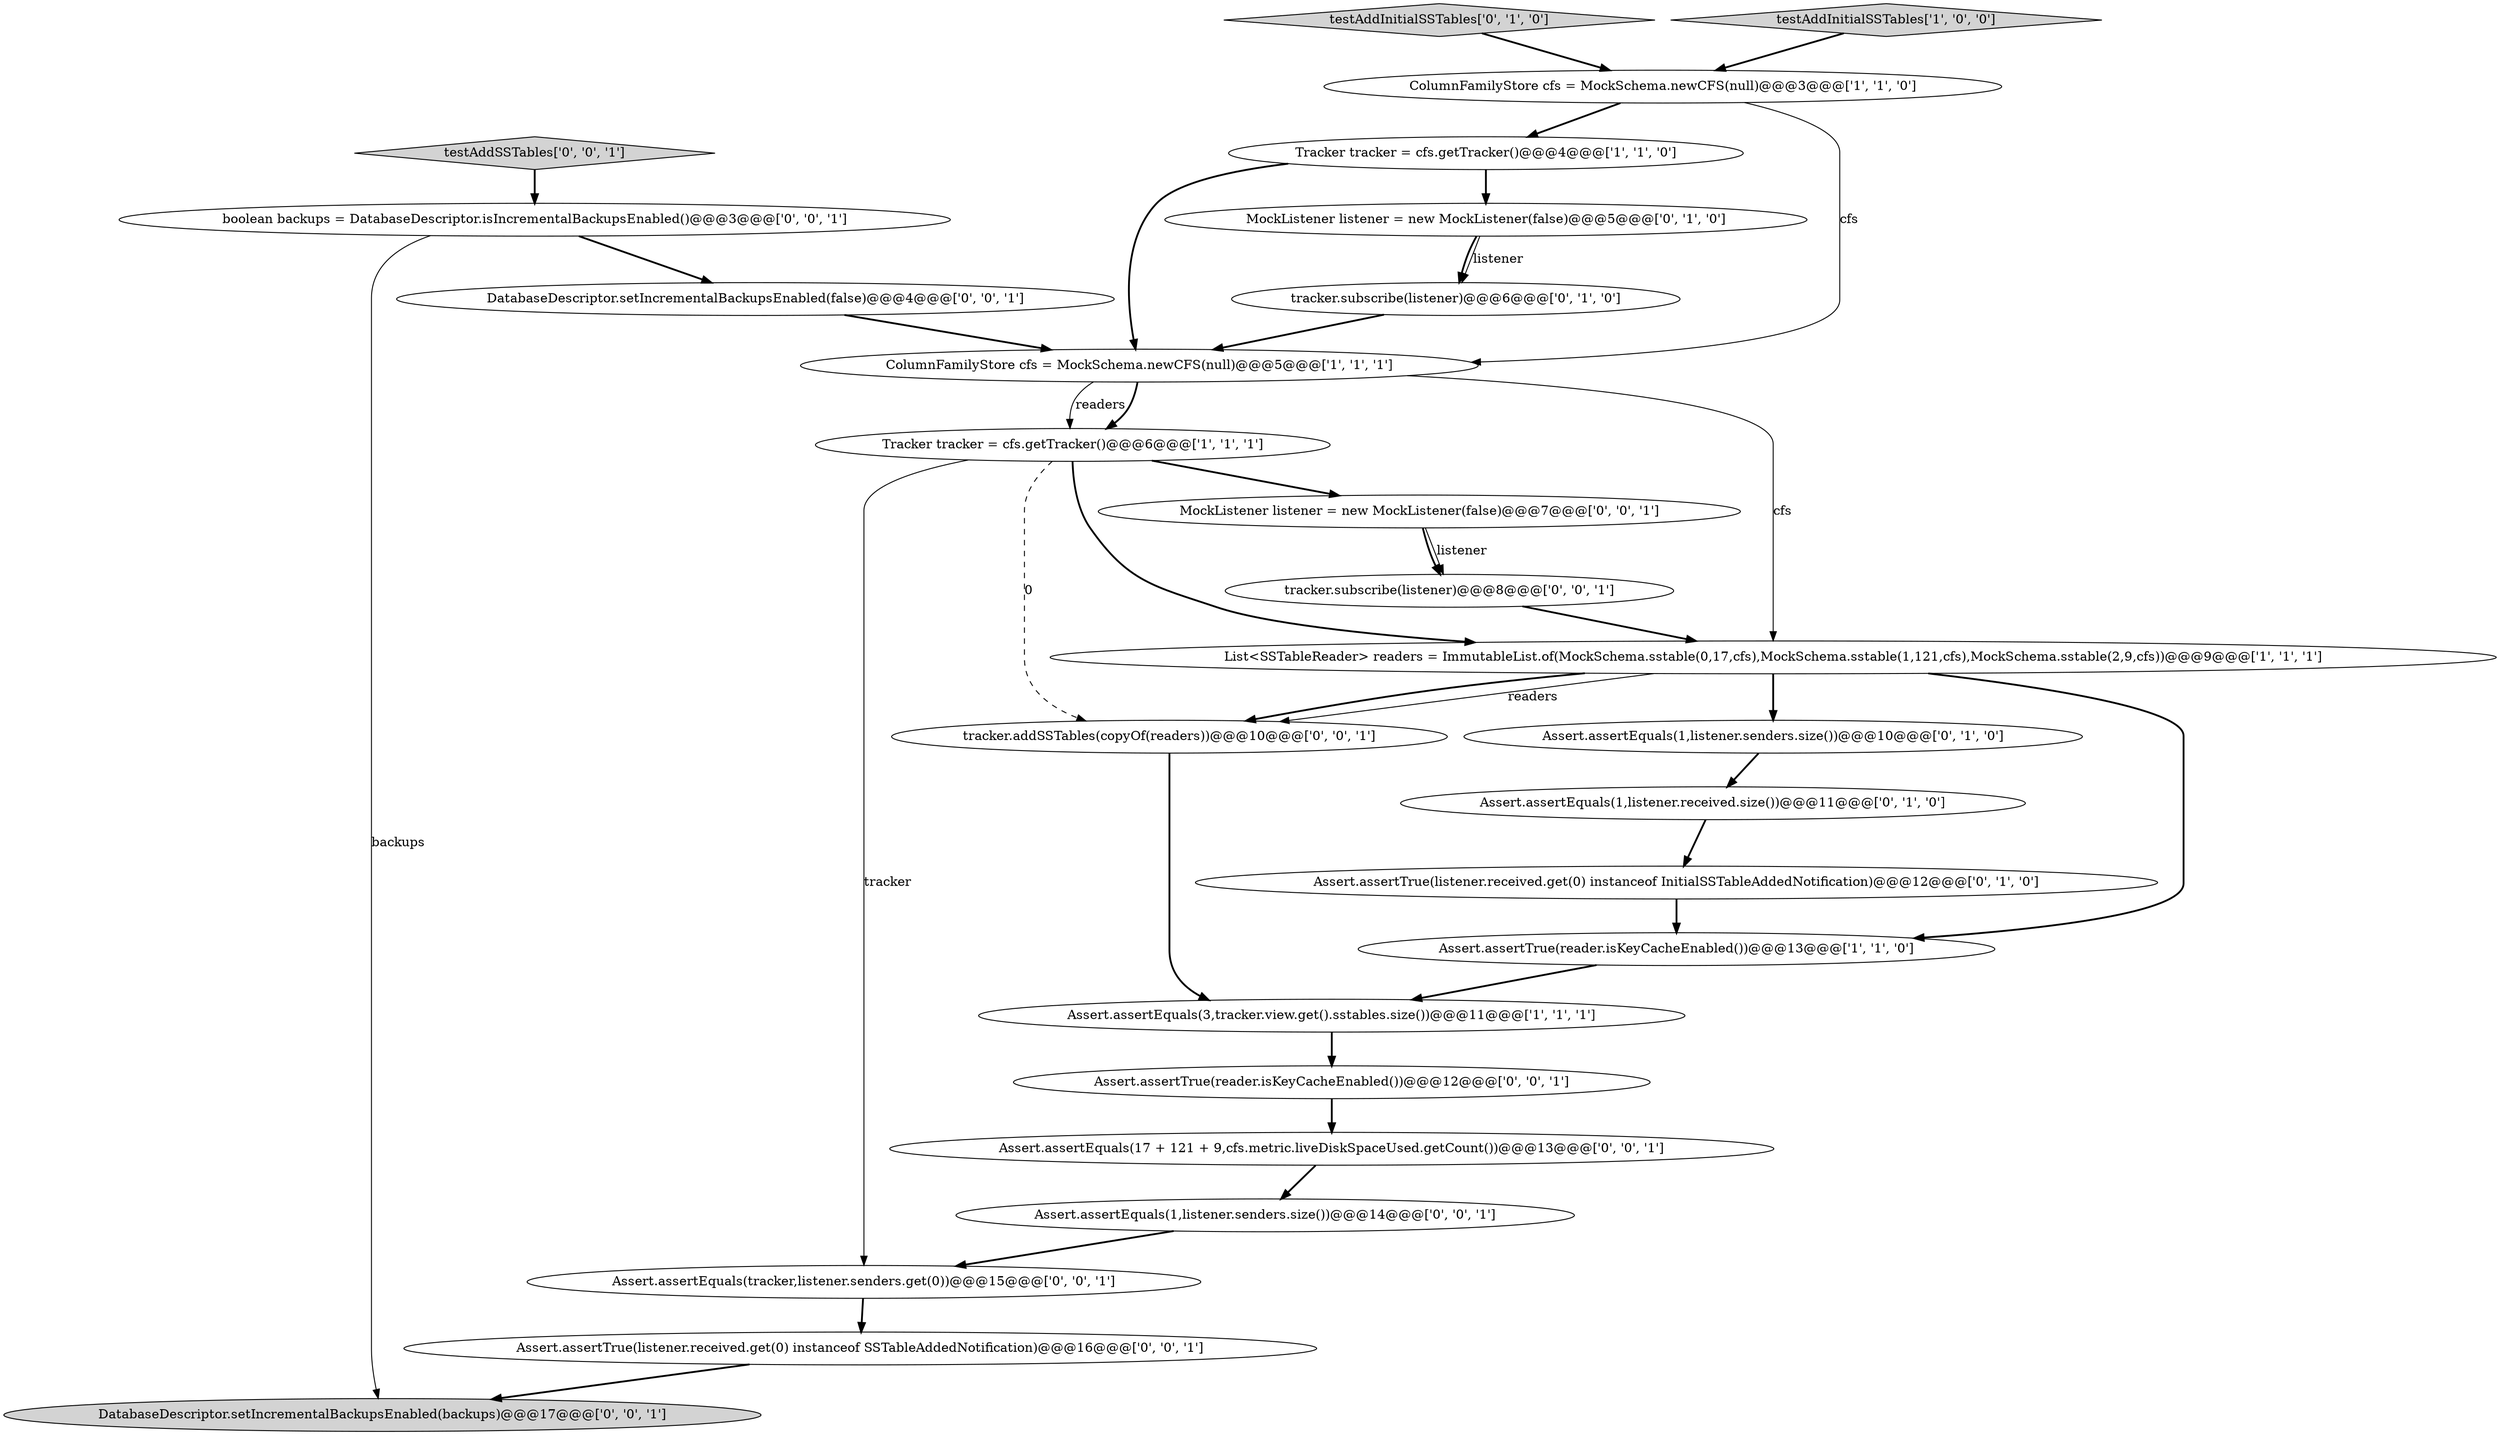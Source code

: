 digraph {
5 [style = filled, label = "ColumnFamilyStore cfs = MockSchema.newCFS(null)@@@3@@@['1', '1', '0']", fillcolor = white, shape = ellipse image = "AAA0AAABBB1BBB"];
19 [style = filled, label = "tracker.addSSTables(copyOf(readers))@@@10@@@['0', '0', '1']", fillcolor = white, shape = ellipse image = "AAA0AAABBB3BBB"];
3 [style = filled, label = "List<SSTableReader> readers = ImmutableList.of(MockSchema.sstable(0,17,cfs),MockSchema.sstable(1,121,cfs),MockSchema.sstable(2,9,cfs))@@@9@@@['1', '1', '1']", fillcolor = white, shape = ellipse image = "AAA0AAABBB1BBB"];
15 [style = filled, label = "DatabaseDescriptor.setIncrementalBackupsEnabled(false)@@@4@@@['0', '0', '1']", fillcolor = white, shape = ellipse image = "AAA0AAABBB3BBB"];
17 [style = filled, label = "Assert.assertEquals(17 + 121 + 9,cfs.metric.liveDiskSpaceUsed.getCount())@@@13@@@['0', '0', '1']", fillcolor = white, shape = ellipse image = "AAA0AAABBB3BBB"];
16 [style = filled, label = "Assert.assertTrue(reader.isKeyCacheEnabled())@@@12@@@['0', '0', '1']", fillcolor = white, shape = ellipse image = "AAA0AAABBB3BBB"];
13 [style = filled, label = "testAddInitialSSTables['0', '1', '0']", fillcolor = lightgray, shape = diamond image = "AAA0AAABBB2BBB"];
7 [style = filled, label = "Tracker tracker = cfs.getTracker()@@@6@@@['1', '1', '1']", fillcolor = white, shape = ellipse image = "AAA0AAABBB1BBB"];
21 [style = filled, label = "MockListener listener = new MockListener(false)@@@7@@@['0', '0', '1']", fillcolor = white, shape = ellipse image = "AAA0AAABBB3BBB"];
2 [style = filled, label = "Tracker tracker = cfs.getTracker()@@@4@@@['1', '1', '0']", fillcolor = white, shape = ellipse image = "AAA0AAABBB1BBB"];
24 [style = filled, label = "boolean backups = DatabaseDescriptor.isIncrementalBackupsEnabled()@@@3@@@['0', '0', '1']", fillcolor = white, shape = ellipse image = "AAA0AAABBB3BBB"];
23 [style = filled, label = "DatabaseDescriptor.setIncrementalBackupsEnabled(backups)@@@17@@@['0', '0', '1']", fillcolor = lightgray, shape = ellipse image = "AAA0AAABBB3BBB"];
9 [style = filled, label = "Assert.assertEquals(1,listener.senders.size())@@@10@@@['0', '1', '0']", fillcolor = white, shape = ellipse image = "AAA1AAABBB2BBB"];
18 [style = filled, label = "Assert.assertEquals(1,listener.senders.size())@@@14@@@['0', '0', '1']", fillcolor = white, shape = ellipse image = "AAA0AAABBB3BBB"];
20 [style = filled, label = "testAddSSTables['0', '0', '1']", fillcolor = lightgray, shape = diamond image = "AAA0AAABBB3BBB"];
25 [style = filled, label = "Assert.assertEquals(tracker,listener.senders.get(0))@@@15@@@['0', '0', '1']", fillcolor = white, shape = ellipse image = "AAA0AAABBB3BBB"];
6 [style = filled, label = "ColumnFamilyStore cfs = MockSchema.newCFS(null)@@@5@@@['1', '1', '1']", fillcolor = white, shape = ellipse image = "AAA0AAABBB1BBB"];
8 [style = filled, label = "tracker.subscribe(listener)@@@6@@@['0', '1', '0']", fillcolor = white, shape = ellipse image = "AAA1AAABBB2BBB"];
14 [style = filled, label = "tracker.subscribe(listener)@@@8@@@['0', '0', '1']", fillcolor = white, shape = ellipse image = "AAA0AAABBB3BBB"];
4 [style = filled, label = "Assert.assertEquals(3,tracker.view.get().sstables.size())@@@11@@@['1', '1', '1']", fillcolor = white, shape = ellipse image = "AAA0AAABBB1BBB"];
1 [style = filled, label = "testAddInitialSSTables['1', '0', '0']", fillcolor = lightgray, shape = diamond image = "AAA0AAABBB1BBB"];
22 [style = filled, label = "Assert.assertTrue(listener.received.get(0) instanceof SSTableAddedNotification)@@@16@@@['0', '0', '1']", fillcolor = white, shape = ellipse image = "AAA0AAABBB3BBB"];
11 [style = filled, label = "MockListener listener = new MockListener(false)@@@5@@@['0', '1', '0']", fillcolor = white, shape = ellipse image = "AAA1AAABBB2BBB"];
0 [style = filled, label = "Assert.assertTrue(reader.isKeyCacheEnabled())@@@13@@@['1', '1', '0']", fillcolor = white, shape = ellipse image = "AAA0AAABBB1BBB"];
10 [style = filled, label = "Assert.assertEquals(1,listener.received.size())@@@11@@@['0', '1', '0']", fillcolor = white, shape = ellipse image = "AAA1AAABBB2BBB"];
12 [style = filled, label = "Assert.assertTrue(listener.received.get(0) instanceof InitialSSTableAddedNotification)@@@12@@@['0', '1', '0']", fillcolor = white, shape = ellipse image = "AAA1AAABBB2BBB"];
5->2 [style = bold, label=""];
12->0 [style = bold, label=""];
21->14 [style = bold, label=""];
0->4 [style = bold, label=""];
14->3 [style = bold, label=""];
4->16 [style = bold, label=""];
11->8 [style = solid, label="listener"];
2->11 [style = bold, label=""];
3->19 [style = solid, label="readers"];
7->25 [style = solid, label="tracker"];
24->15 [style = bold, label=""];
18->25 [style = bold, label=""];
7->19 [style = dashed, label="0"];
8->6 [style = bold, label=""];
7->21 [style = bold, label=""];
15->6 [style = bold, label=""];
10->12 [style = bold, label=""];
7->3 [style = bold, label=""];
5->6 [style = solid, label="cfs"];
21->14 [style = solid, label="listener"];
11->8 [style = bold, label=""];
3->0 [style = bold, label=""];
3->9 [style = bold, label=""];
3->19 [style = bold, label=""];
19->4 [style = bold, label=""];
20->24 [style = bold, label=""];
2->6 [style = bold, label=""];
6->7 [style = solid, label="readers"];
16->17 [style = bold, label=""];
22->23 [style = bold, label=""];
6->7 [style = bold, label=""];
25->22 [style = bold, label=""];
6->3 [style = solid, label="cfs"];
13->5 [style = bold, label=""];
24->23 [style = solid, label="backups"];
9->10 [style = bold, label=""];
1->5 [style = bold, label=""];
17->18 [style = bold, label=""];
}
